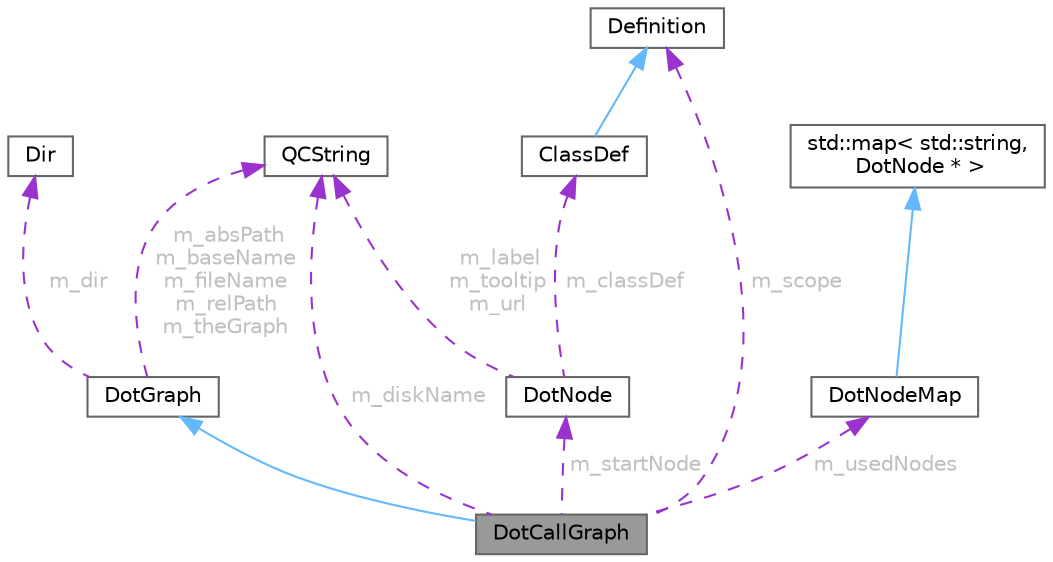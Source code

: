 digraph "DotCallGraph"
{
 // INTERACTIVE_SVG=YES
 // LATEX_PDF_SIZE
  bgcolor="transparent";
  edge [fontname=Helvetica,fontsize=10,labelfontname=Helvetica,labelfontsize=10];
  node [fontname=Helvetica,fontsize=10,shape=box,height=0.2,width=0.4];
  Node1 [label="DotCallGraph",height=0.2,width=0.4,color="gray40", fillcolor="grey60", style="filled", fontcolor="black",tooltip="Representation of an call graph."];
  Node2 -> Node1 [dir="back",color="steelblue1",style="solid"];
  Node2 [label="DotGraph",height=0.2,width=0.4,color="gray40", fillcolor="white", style="filled",URL="$d0/d32/class_dot_graph.html",tooltip="A dot graph."];
  Node3 -> Node2 [dir="back",color="darkorchid3",style="dashed",label=" m_dir",fontcolor="grey" ];
  Node3 [label="Dir",height=0.2,width=0.4,color="gray40", fillcolor="white", style="filled",URL="$d2/dc2/class_dir.html",tooltip="Class representing a directory in the file system."];
  Node4 -> Node2 [dir="back",color="darkorchid3",style="dashed",label=" m_absPath\nm_baseName\nm_fileName\nm_relPath\nm_theGraph",fontcolor="grey" ];
  Node4 [label="QCString",height=0.2,width=0.4,color="gray40", fillcolor="white", style="filled",URL="$d9/d45/class_q_c_string.html",tooltip="This is an alternative implementation of QCString."];
  Node5 -> Node1 [dir="back",color="darkorchid3",style="dashed",label=" m_startNode",fontcolor="grey" ];
  Node5 [label="DotNode",height=0.2,width=0.4,color="gray40", fillcolor="white", style="filled",URL="$dd/d7e/class_dot_node.html",tooltip="A node in a dot graph."];
  Node4 -> Node5 [dir="back",color="darkorchid3",style="dashed",label=" m_label\nm_tooltip\nm_url",fontcolor="grey" ];
  Node6 -> Node5 [dir="back",color="darkorchid3",style="dashed",label=" m_classDef",fontcolor="grey" ];
  Node6 [label="ClassDef",height=0.2,width=0.4,color="gray40", fillcolor="white", style="filled",URL="$d1/dcf/class_class_def.html",tooltip="A abstract class representing of a compound symbol."];
  Node7 -> Node6 [dir="back",color="steelblue1",style="solid"];
  Node7 [label="Definition",height=0.2,width=0.4,color="gray40", fillcolor="white", style="filled",URL="$d5/dcc/class_definition.html",tooltip="The common base class of all entity definitions found in the sources."];
  Node8 -> Node1 [dir="back",color="darkorchid3",style="dashed",label=" m_usedNodes",fontcolor="grey" ];
  Node8 [label="DotNodeMap",height=0.2,width=0.4,color="gray40", fillcolor="white", style="filled",URL="$d6/dbb/class_dot_node_map.html",tooltip=" "];
  Node9 -> Node8 [dir="back",color="steelblue1",style="solid"];
  Node9 [label="std::map\< std::string,\l DotNode * \>",height=0.2,width=0.4,color="gray40", fillcolor="white", style="filled",tooltip=" "];
  Node4 -> Node1 [dir="back",color="darkorchid3",style="dashed",label=" m_diskName",fontcolor="grey" ];
  Node7 -> Node1 [dir="back",color="darkorchid3",style="dashed",label=" m_scope",fontcolor="grey" ];
}
